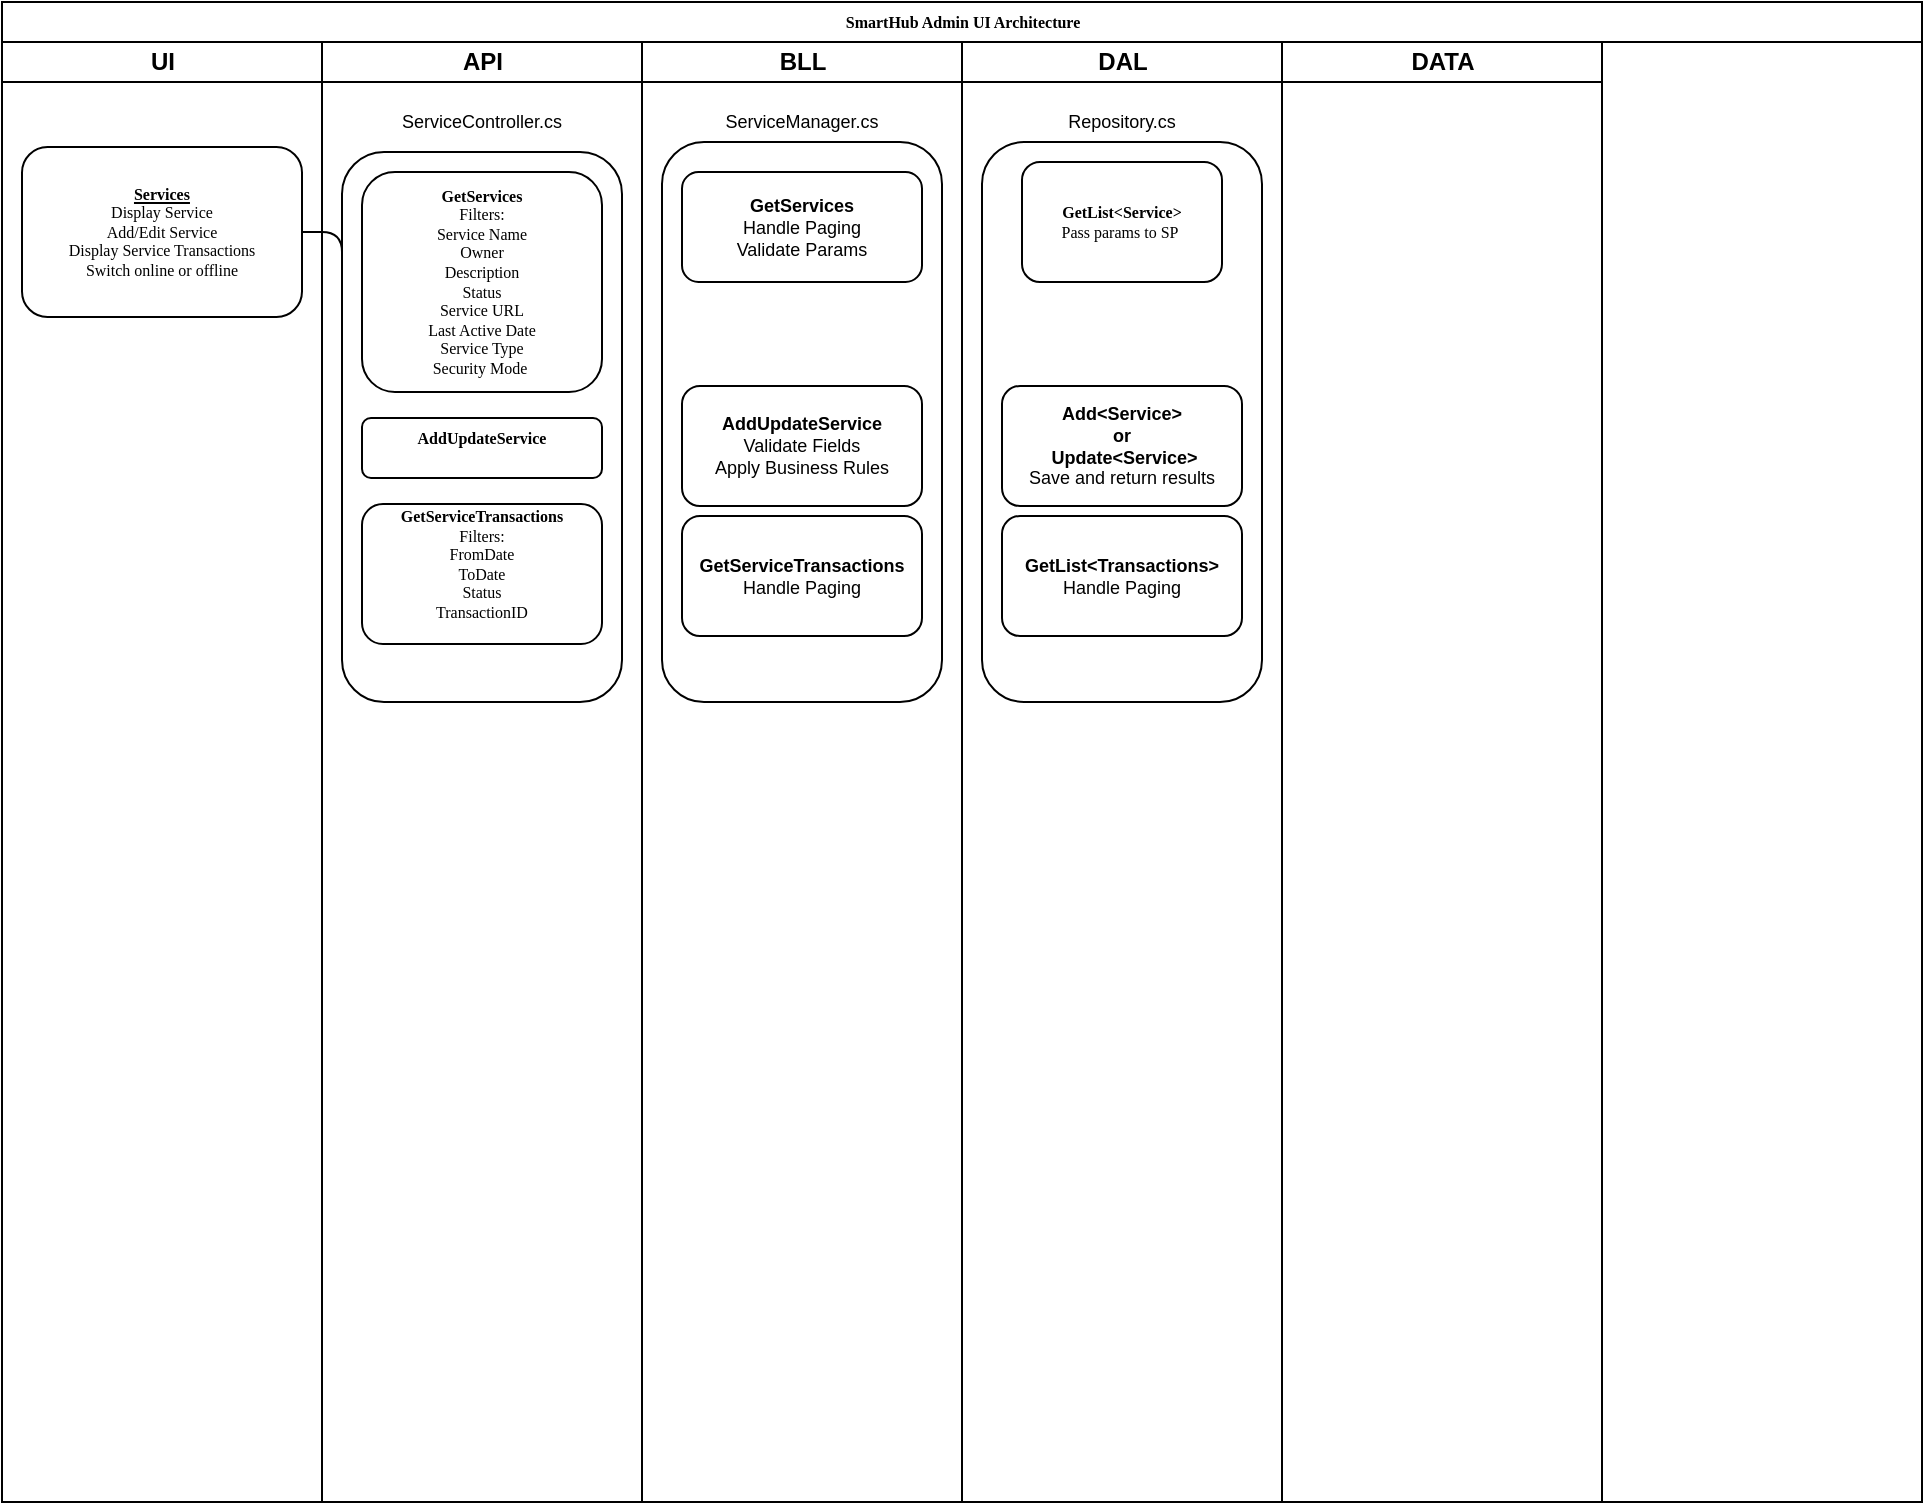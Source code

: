<mxfile version="11.0.4" type="github"><diagram name="Page-1" id="74e2e168-ea6b-b213-b513-2b3c1d86103e"><mxGraphModel dx="1422" dy="764" grid="1" gridSize="10" guides="1" tooltips="1" connect="1" arrows="1" fold="1" page="1" pageScale="1" pageWidth="1100" pageHeight="850" background="#ffffff" math="0" shadow="0"><root><mxCell id="0"/><mxCell id="1" parent="0"/><mxCell id="77e6c97f196da883-1" value="SmartHub Admin UI Architecture" style="swimlane;html=1;childLayout=stackLayout;startSize=20;rounded=0;shadow=0;labelBackgroundColor=none;strokeColor=#000000;strokeWidth=1;fillColor=#ffffff;fontFamily=Verdana;fontSize=8;fontColor=#000000;align=center;" parent="1" vertex="1"><mxGeometry x="70" y="40" width="960" height="750" as="geometry"/></mxCell><mxCell id="77e6c97f196da883-2" value="UI" style="swimlane;html=1;startSize=20;" parent="77e6c97f196da883-1" vertex="1"><mxGeometry y="20" width="160" height="730" as="geometry"/></mxCell><mxCell id="77e6c97f196da883-8" value="&lt;b&gt;&lt;u&gt;Services&lt;/u&gt;&lt;/b&gt;&lt;br&gt;Display Service&lt;br&gt;Add/Edit Service&lt;br&gt;Display Service Transactions&lt;br&gt;Switch online or offline" style="rounded=1;whiteSpace=wrap;html=1;shadow=0;labelBackgroundColor=none;strokeColor=#000000;strokeWidth=1;fillColor=#ffffff;fontFamily=Verdana;fontSize=8;fontColor=#000000;align=center;" parent="77e6c97f196da883-2" vertex="1"><mxGeometry x="10" y="52.5" width="140" height="85" as="geometry"/></mxCell><mxCell id="77e6c97f196da883-26" style="edgeStyle=orthogonalEdgeStyle;rounded=1;html=1;labelBackgroundColor=none;startArrow=none;startFill=0;startSize=5;endArrow=classicThin;endFill=1;endSize=5;jettySize=auto;orthogonalLoop=1;strokeColor=#000000;strokeWidth=1;fontFamily=Verdana;fontSize=8;fontColor=#000000;" parent="77e6c97f196da883-1" source="77e6c97f196da883-8" target="77e6c97f196da883-11" edge="1"><mxGeometry relative="1" as="geometry"/></mxCell><mxCell id="77e6c97f196da883-4" value="API" style="swimlane;html=1;startSize=20;" parent="77e6c97f196da883-1" vertex="1"><mxGeometry x="160" y="20" width="160" height="730" as="geometry"/></mxCell><mxCell id="62eIiWP3n_bbntUUO8FA-11" value="" style="rounded=1;whiteSpace=wrap;html=1;fontSize=9;align=center;" vertex="1" parent="77e6c97f196da883-4"><mxGeometry x="10" y="55" width="140" height="275" as="geometry"/></mxCell><mxCell id="77e6c97f196da883-11" value="&lt;b&gt;GetServices&lt;br&gt;&lt;/b&gt;Filters:&lt;br&gt;Service Name&lt;br&gt;Owner&lt;br&gt;Description&lt;br&gt;Status&lt;br&gt;Service URL&lt;br&gt;Last Active Date&lt;br&gt;Service Type&lt;br&gt;Security Mode&amp;nbsp;" style="rounded=1;whiteSpace=wrap;html=1;shadow=0;labelBackgroundColor=none;strokeColor=#000000;strokeWidth=1;fillColor=#ffffff;fontFamily=Verdana;fontSize=8;fontColor=#000000;align=center;" parent="77e6c97f196da883-4" vertex="1"><mxGeometry x="20" y="65" width="120" height="110" as="geometry"/></mxCell><mxCell id="62eIiWP3n_bbntUUO8FA-1" value="&lt;b&gt;AddUpdateService&lt;br&gt;&amp;nbsp;&lt;/b&gt;" style="rounded=1;whiteSpace=wrap;html=1;shadow=0;labelBackgroundColor=none;strokeColor=#000000;strokeWidth=1;fillColor=#ffffff;fontFamily=Verdana;fontSize=8;fontColor=#000000;align=center;verticalAlign=middle;" vertex="1" parent="77e6c97f196da883-4"><mxGeometry x="20" y="188" width="120" height="30" as="geometry"/></mxCell><mxCell id="62eIiWP3n_bbntUUO8FA-12" value="ServiceController.cs" style="text;html=1;strokeColor=none;fillColor=none;align=center;verticalAlign=middle;whiteSpace=wrap;rounded=0;fontSize=9;" vertex="1" parent="77e6c97f196da883-4"><mxGeometry x="60" y="30" width="40" height="20" as="geometry"/></mxCell><mxCell id="77e6c97f196da883-5" value="BLL" style="swimlane;html=1;startSize=20;" parent="77e6c97f196da883-1" vertex="1"><mxGeometry x="320" y="20" width="160" height="730" as="geometry"/></mxCell><mxCell id="62eIiWP3n_bbntUUO8FA-9" value="" style="rounded=1;whiteSpace=wrap;html=1;shadow=0;labelBackgroundColor=none;strokeColor=#000000;strokeWidth=1;fillColor=#ffffff;fontFamily=Verdana;fontSize=8;fontColor=#000000;align=center;" vertex="1" parent="77e6c97f196da883-5"><mxGeometry x="10" y="50" width="140" height="280" as="geometry"/></mxCell><mxCell id="62eIiWP3n_bbntUUO8FA-14" value="ServiceManager.cs" style="text;html=1;strokeColor=none;fillColor=none;align=center;verticalAlign=middle;whiteSpace=wrap;rounded=0;fontSize=9;" vertex="1" parent="77e6c97f196da883-5"><mxGeometry x="60" y="30" width="40" height="20" as="geometry"/></mxCell><mxCell id="62eIiWP3n_bbntUUO8FA-15" value="&lt;b&gt;GetServices&lt;/b&gt;&lt;br&gt;Handle Paging&lt;br&gt;Validate Params" style="rounded=1;whiteSpace=wrap;html=1;fontSize=9;align=center;" vertex="1" parent="77e6c97f196da883-5"><mxGeometry x="20" y="65" width="120" height="55" as="geometry"/></mxCell><mxCell id="62eIiWP3n_bbntUUO8FA-16" value="&lt;b&gt;AddUpdateService&lt;/b&gt;&lt;br&gt;Validate Fields&lt;br&gt;Apply Business Rules" style="rounded=1;whiteSpace=wrap;html=1;fontSize=9;align=center;" vertex="1" parent="77e6c97f196da883-5"><mxGeometry x="20" y="172" width="120" height="60" as="geometry"/></mxCell><mxCell id="62eIiWP3n_bbntUUO8FA-17" value="&lt;b&gt;GetServiceTransactions&lt;/b&gt;&lt;br&gt;Handle Paging" style="rounded=1;whiteSpace=wrap;html=1;fontSize=9;align=center;" vertex="1" parent="77e6c97f196da883-5"><mxGeometry x="20" y="237" width="120" height="60" as="geometry"/></mxCell><mxCell id="77e6c97f196da883-6" value="DAL" style="swimlane;html=1;startSize=20;" parent="77e6c97f196da883-1" vertex="1"><mxGeometry x="480" y="20" width="160" height="730" as="geometry"/></mxCell><mxCell id="62eIiWP3n_bbntUUO8FA-22" value="" style="rounded=1;whiteSpace=wrap;html=1;fontSize=9;align=center;" vertex="1" parent="77e6c97f196da883-6"><mxGeometry x="10" y="50" width="140" height="280" as="geometry"/></mxCell><mxCell id="62eIiWP3n_bbntUUO8FA-10" value="&lt;b&gt;GetList&amp;lt;Service&amp;gt;&lt;br&gt;&lt;/b&gt;Pass params to SP&amp;nbsp;" style="rounded=1;whiteSpace=wrap;html=1;shadow=0;labelBackgroundColor=none;strokeColor=#000000;strokeWidth=1;fillColor=#ffffff;fontFamily=Verdana;fontSize=8;fontColor=#000000;align=center;" vertex="1" parent="77e6c97f196da883-6"><mxGeometry x="30" y="60" width="100" height="60" as="geometry"/></mxCell><mxCell id="62eIiWP3n_bbntUUO8FA-18" value="&lt;b&gt;Add&amp;lt;Service&amp;gt; &lt;br&gt;or&lt;br&gt;&amp;nbsp;Update&amp;lt;Service&amp;gt;&lt;/b&gt;&lt;br&gt;Save and return results" style="rounded=1;whiteSpace=wrap;html=1;fontSize=9;align=center;" vertex="1" parent="77e6c97f196da883-6"><mxGeometry x="20" y="172" width="120" height="60" as="geometry"/></mxCell><mxCell id="62eIiWP3n_bbntUUO8FA-21" value="&lt;b&gt;GetList&amp;lt;Transactions&amp;gt;&lt;/b&gt;&lt;br&gt;Handle Paging" style="rounded=1;whiteSpace=wrap;html=1;fontSize=9;align=center;" vertex="1" parent="77e6c97f196da883-6"><mxGeometry x="20" y="237" width="120" height="60" as="geometry"/></mxCell><mxCell id="62eIiWP3n_bbntUUO8FA-23" value="Repository.cs" style="text;html=1;strokeColor=none;fillColor=none;align=center;verticalAlign=middle;whiteSpace=wrap;rounded=0;fontSize=9;" vertex="1" parent="77e6c97f196da883-6"><mxGeometry x="60" y="30" width="40" height="20" as="geometry"/></mxCell><mxCell id="77e6c97f196da883-7" value="DATA" style="swimlane;html=1;startSize=20;" parent="77e6c97f196da883-1" vertex="1"><mxGeometry x="640" y="20" width="160" height="730" as="geometry"/></mxCell><mxCell id="62eIiWP3n_bbntUUO8FA-4" value="&lt;b&gt;GetServiceTransactions&lt;/b&gt;&lt;br&gt;Filters:&lt;br&gt;FromDate&lt;br&gt;ToDate&lt;br&gt;Status&lt;br&gt;TransactionID&lt;br&gt;&amp;nbsp;" style="rounded=1;whiteSpace=wrap;html=1;shadow=0;labelBackgroundColor=none;strokeColor=#000000;strokeWidth=1;fillColor=#ffffff;fontFamily=Verdana;fontSize=8;fontColor=#000000;align=center;verticalAlign=middle;" vertex="1" parent="1"><mxGeometry x="250" y="291" width="120" height="70" as="geometry"/></mxCell></root></mxGraphModel></diagram></mxfile>